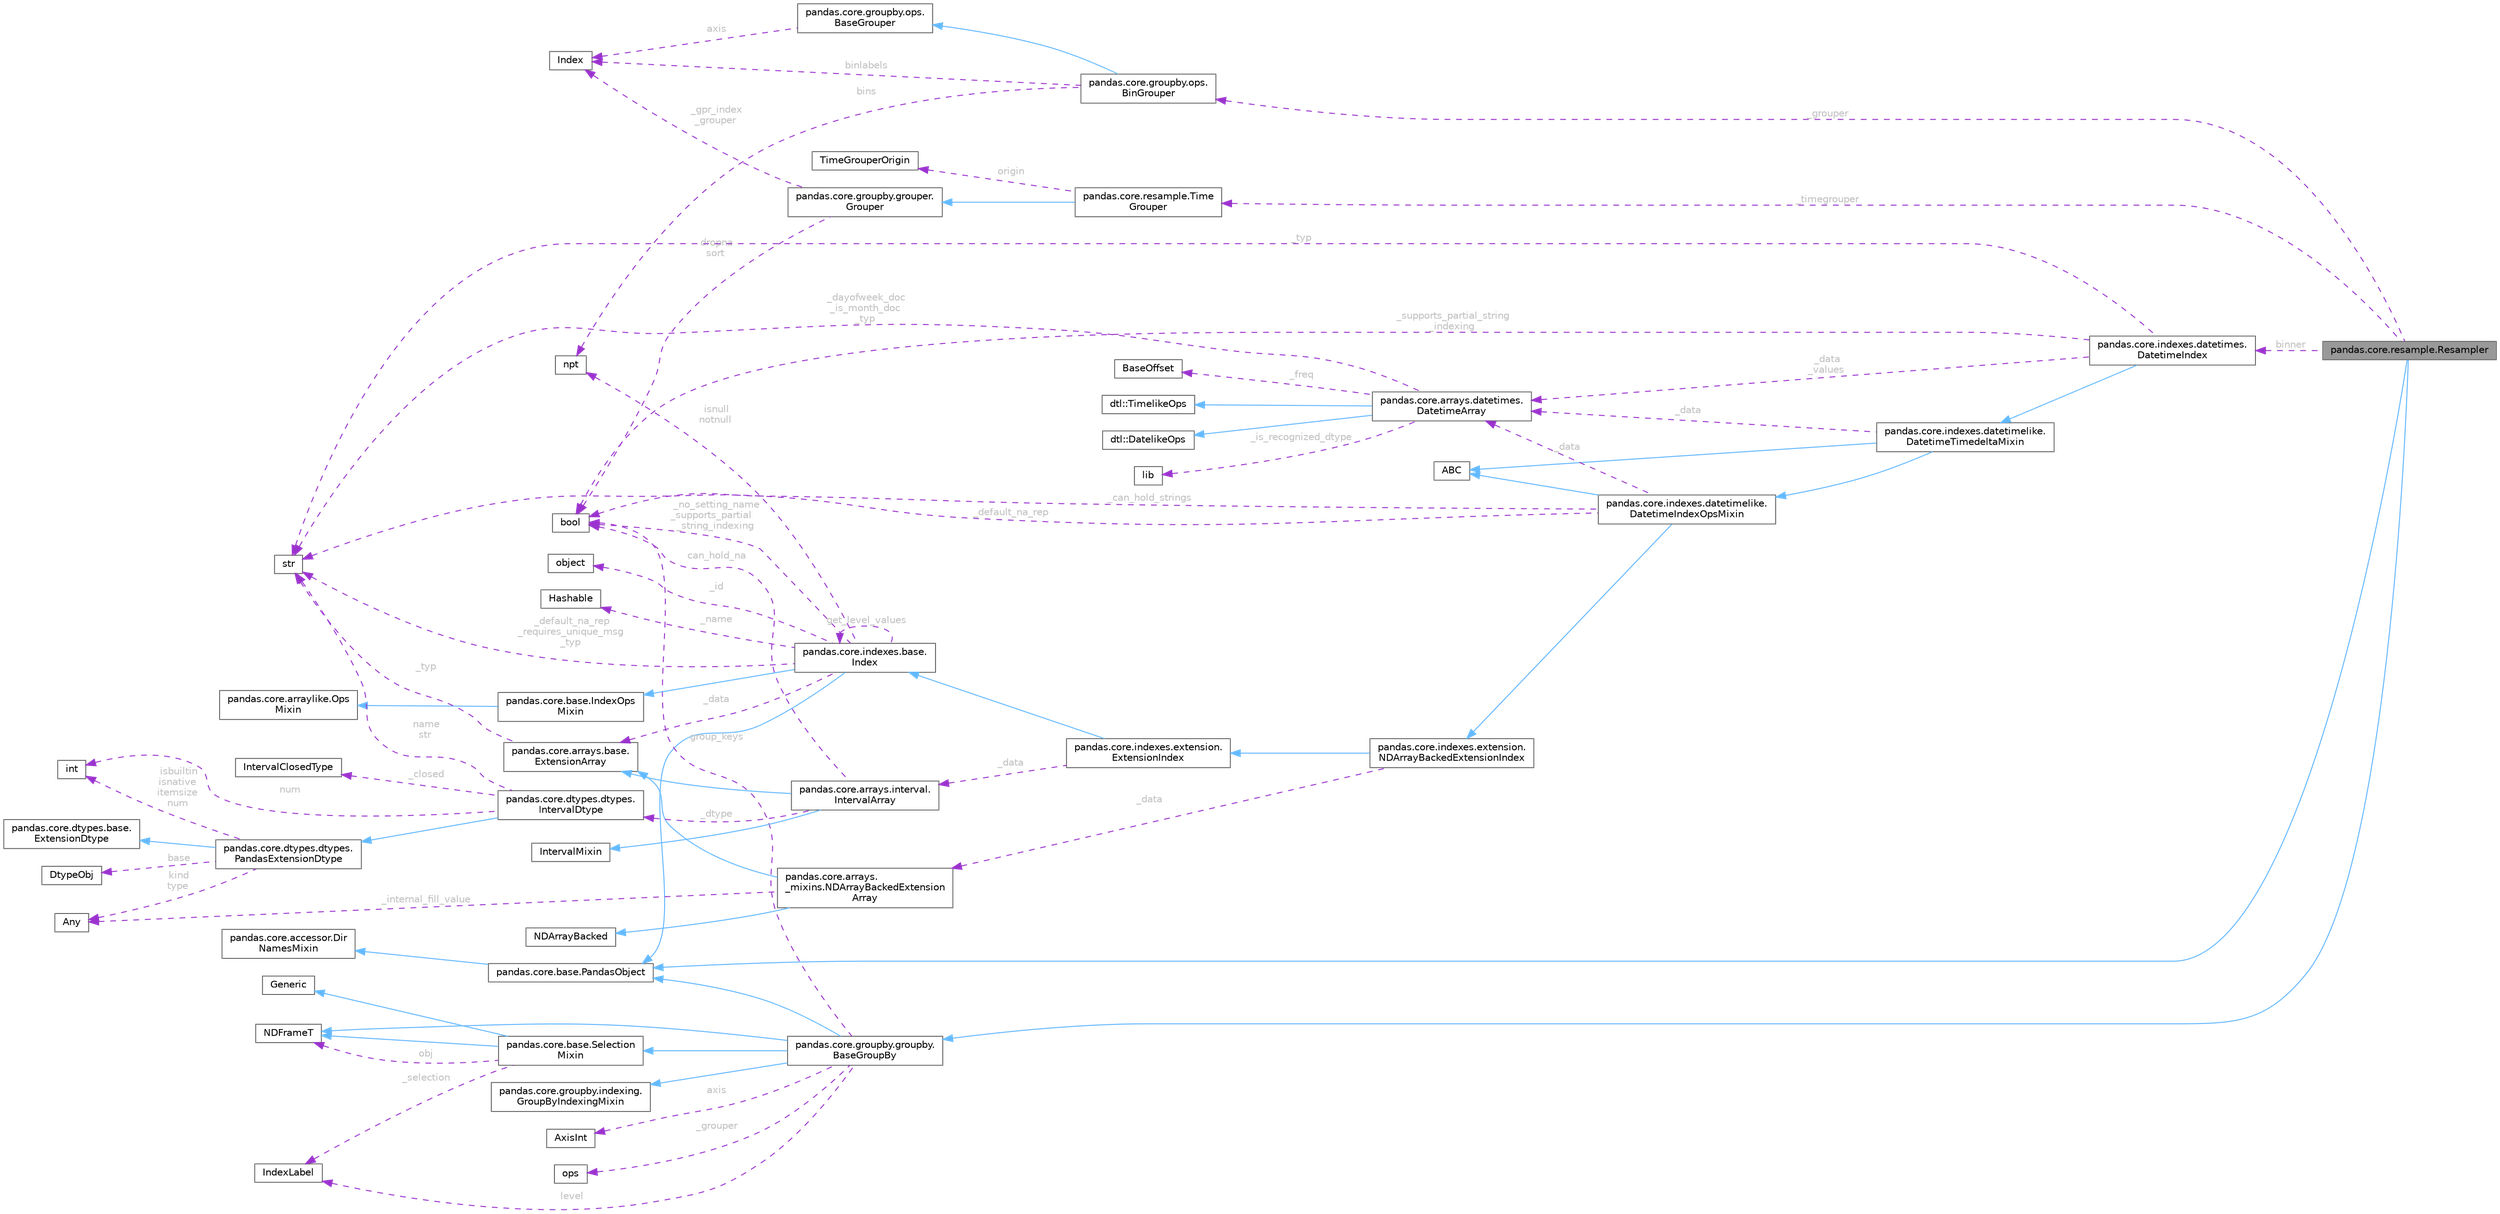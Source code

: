 digraph "pandas.core.resample.Resampler"
{
 // LATEX_PDF_SIZE
  bgcolor="transparent";
  edge [fontname=Helvetica,fontsize=10,labelfontname=Helvetica,labelfontsize=10];
  node [fontname=Helvetica,fontsize=10,shape=box,height=0.2,width=0.4];
  rankdir="LR";
  Node1 [id="Node000001",label="pandas.core.resample.Resampler",height=0.2,width=0.4,color="gray40", fillcolor="grey60", style="filled", fontcolor="black",tooltip=" "];
  Node2 -> Node1 [id="edge74_Node000001_Node000002",dir="back",color="steelblue1",style="solid",tooltip=" "];
  Node2 [id="Node000002",label="pandas.core.groupby.groupby.\lBaseGroupBy",height=0.2,width=0.4,color="gray40", fillcolor="white", style="filled",URL="$classpandas_1_1core_1_1groupby_1_1groupby_1_1BaseGroupBy.html",tooltip=" "];
  Node3 -> Node2 [id="edge75_Node000002_Node000003",dir="back",color="steelblue1",style="solid",tooltip=" "];
  Node3 [id="Node000003",label="pandas.core.base.PandasObject",height=0.2,width=0.4,color="gray40", fillcolor="white", style="filled",URL="$classpandas_1_1core_1_1base_1_1PandasObject.html",tooltip=" "];
  Node4 -> Node3 [id="edge76_Node000003_Node000004",dir="back",color="steelblue1",style="solid",tooltip=" "];
  Node4 [id="Node000004",label="pandas.core.accessor.Dir\lNamesMixin",height=0.2,width=0.4,color="gray40", fillcolor="white", style="filled",URL="$classpandas_1_1core_1_1accessor_1_1DirNamesMixin.html",tooltip=" "];
  Node5 -> Node2 [id="edge77_Node000002_Node000005",dir="back",color="steelblue1",style="solid",tooltip=" "];
  Node5 [id="Node000005",label="pandas.core.base.Selection\lMixin",height=0.2,width=0.4,color="gray40", fillcolor="white", style="filled",URL="$classpandas_1_1core_1_1base_1_1SelectionMixin.html",tooltip=" "];
  Node6 -> Node5 [id="edge78_Node000005_Node000006",dir="back",color="steelblue1",style="solid",tooltip=" "];
  Node6 [id="Node000006",label="Generic",height=0.2,width=0.4,color="gray40", fillcolor="white", style="filled",tooltip=" "];
  Node7 -> Node5 [id="edge79_Node000005_Node000007",dir="back",color="steelblue1",style="solid",tooltip=" "];
  Node7 [id="Node000007",label="NDFrameT",height=0.2,width=0.4,color="gray40", fillcolor="white", style="filled",tooltip=" "];
  Node7 -> Node5 [id="edge80_Node000005_Node000007",dir="back",color="darkorchid3",style="dashed",tooltip=" ",label=" obj",fontcolor="grey" ];
  Node8 -> Node5 [id="edge81_Node000005_Node000008",dir="back",color="darkorchid3",style="dashed",tooltip=" ",label=" _selection",fontcolor="grey" ];
  Node8 [id="Node000008",label="IndexLabel",height=0.2,width=0.4,color="gray40", fillcolor="white", style="filled",tooltip=" "];
  Node7 -> Node2 [id="edge82_Node000002_Node000007",dir="back",color="steelblue1",style="solid",tooltip=" "];
  Node9 -> Node2 [id="edge83_Node000002_Node000009",dir="back",color="steelblue1",style="solid",tooltip=" "];
  Node9 [id="Node000009",label="pandas.core.groupby.indexing.\lGroupByIndexingMixin",height=0.2,width=0.4,color="gray40", fillcolor="white", style="filled",URL="$classpandas_1_1core_1_1groupby_1_1indexing_1_1GroupByIndexingMixin.html",tooltip=" "];
  Node10 -> Node2 [id="edge84_Node000002_Node000010",dir="back",color="darkorchid3",style="dashed",tooltip=" ",label=" axis",fontcolor="grey" ];
  Node10 [id="Node000010",label="AxisInt",height=0.2,width=0.4,color="gray40", fillcolor="white", style="filled",tooltip=" "];
  Node11 -> Node2 [id="edge85_Node000002_Node000011",dir="back",color="darkorchid3",style="dashed",tooltip=" ",label=" _grouper",fontcolor="grey" ];
  Node11 [id="Node000011",label="ops",height=0.2,width=0.4,color="gray40", fillcolor="white", style="filled",tooltip=" "];
  Node8 -> Node2 [id="edge86_Node000002_Node000008",dir="back",color="darkorchid3",style="dashed",tooltip=" ",label=" level",fontcolor="grey" ];
  Node12 -> Node2 [id="edge87_Node000002_Node000012",dir="back",color="darkorchid3",style="dashed",tooltip=" ",label=" group_keys",fontcolor="grey" ];
  Node12 [id="Node000012",label="bool",height=0.2,width=0.4,color="gray40", fillcolor="white", style="filled",tooltip=" "];
  Node3 -> Node1 [id="edge88_Node000001_Node000003",dir="back",color="steelblue1",style="solid",tooltip=" "];
  Node13 -> Node1 [id="edge89_Node000001_Node000013",dir="back",color="darkorchid3",style="dashed",tooltip=" ",label=" _grouper",fontcolor="grey" ];
  Node13 [id="Node000013",label="pandas.core.groupby.ops.\lBinGrouper",height=0.2,width=0.4,color="gray40", fillcolor="white", style="filled",URL="$classpandas_1_1core_1_1groupby_1_1ops_1_1BinGrouper.html",tooltip=" "];
  Node14 -> Node13 [id="edge90_Node000013_Node000014",dir="back",color="steelblue1",style="solid",tooltip=" "];
  Node14 [id="Node000014",label="pandas.core.groupby.ops.\lBaseGrouper",height=0.2,width=0.4,color="gray40", fillcolor="white", style="filled",URL="$classpandas_1_1core_1_1groupby_1_1ops_1_1BaseGrouper.html",tooltip=" "];
  Node15 -> Node14 [id="edge91_Node000014_Node000015",dir="back",color="darkorchid3",style="dashed",tooltip=" ",label=" axis",fontcolor="grey" ];
  Node15 [id="Node000015",label="Index",height=0.2,width=0.4,color="gray40", fillcolor="white", style="filled",tooltip=" "];
  Node16 -> Node13 [id="edge92_Node000013_Node000016",dir="back",color="darkorchid3",style="dashed",tooltip=" ",label=" bins",fontcolor="grey" ];
  Node16 [id="Node000016",label="npt",height=0.2,width=0.4,color="gray40", fillcolor="white", style="filled",tooltip=" "];
  Node15 -> Node13 [id="edge93_Node000013_Node000015",dir="back",color="darkorchid3",style="dashed",tooltip=" ",label=" binlabels",fontcolor="grey" ];
  Node17 -> Node1 [id="edge94_Node000001_Node000017",dir="back",color="darkorchid3",style="dashed",tooltip=" ",label=" _timegrouper",fontcolor="grey" ];
  Node17 [id="Node000017",label="pandas.core.resample.Time\lGrouper",height=0.2,width=0.4,color="gray40", fillcolor="white", style="filled",URL="$classpandas_1_1core_1_1resample_1_1TimeGrouper.html",tooltip=" "];
  Node18 -> Node17 [id="edge95_Node000017_Node000018",dir="back",color="steelblue1",style="solid",tooltip=" "];
  Node18 [id="Node000018",label="pandas.core.groupby.grouper.\lGrouper",height=0.2,width=0.4,color="gray40", fillcolor="white", style="filled",URL="$classpandas_1_1core_1_1groupby_1_1grouper_1_1Grouper.html",tooltip=" "];
  Node12 -> Node18 [id="edge96_Node000018_Node000012",dir="back",color="darkorchid3",style="dashed",tooltip=" ",label=" dropna\nsort",fontcolor="grey" ];
  Node15 -> Node18 [id="edge97_Node000018_Node000015",dir="back",color="darkorchid3",style="dashed",tooltip=" ",label=" _gpr_index\n_grouper",fontcolor="grey" ];
  Node19 -> Node17 [id="edge98_Node000017_Node000019",dir="back",color="darkorchid3",style="dashed",tooltip=" ",label=" origin",fontcolor="grey" ];
  Node19 [id="Node000019",label="TimeGrouperOrigin",height=0.2,width=0.4,color="gray40", fillcolor="white", style="filled",tooltip=" "];
  Node20 -> Node1 [id="edge99_Node000001_Node000020",dir="back",color="darkorchid3",style="dashed",tooltip=" ",label=" binner",fontcolor="grey" ];
  Node20 [id="Node000020",label="pandas.core.indexes.datetimes.\lDatetimeIndex",height=0.2,width=0.4,color="gray40", fillcolor="white", style="filled",URL="$classpandas_1_1core_1_1indexes_1_1datetimes_1_1DatetimeIndex.html",tooltip=" "];
  Node21 -> Node20 [id="edge100_Node000020_Node000021",dir="back",color="steelblue1",style="solid",tooltip=" "];
  Node21 [id="Node000021",label="pandas.core.indexes.datetimelike.\lDatetimeTimedeltaMixin",height=0.2,width=0.4,color="gray40", fillcolor="white", style="filled",URL="$classpandas_1_1core_1_1indexes_1_1datetimelike_1_1DatetimeTimedeltaMixin.html",tooltip=" "];
  Node22 -> Node21 [id="edge101_Node000021_Node000022",dir="back",color="steelblue1",style="solid",tooltip=" "];
  Node22 [id="Node000022",label="pandas.core.indexes.datetimelike.\lDatetimeIndexOpsMixin",height=0.2,width=0.4,color="gray40", fillcolor="white", style="filled",URL="$classpandas_1_1core_1_1indexes_1_1datetimelike_1_1DatetimeIndexOpsMixin.html",tooltip=" "];
  Node23 -> Node22 [id="edge102_Node000022_Node000023",dir="back",color="steelblue1",style="solid",tooltip=" "];
  Node23 [id="Node000023",label="pandas.core.indexes.extension.\lNDArrayBackedExtensionIndex",height=0.2,width=0.4,color="gray40", fillcolor="white", style="filled",URL="$classpandas_1_1core_1_1indexes_1_1extension_1_1NDArrayBackedExtensionIndex.html",tooltip=" "];
  Node24 -> Node23 [id="edge103_Node000023_Node000024",dir="back",color="steelblue1",style="solid",tooltip=" "];
  Node24 [id="Node000024",label="pandas.core.indexes.extension.\lExtensionIndex",height=0.2,width=0.4,color="gray40", fillcolor="white", style="filled",URL="$classpandas_1_1core_1_1indexes_1_1extension_1_1ExtensionIndex.html",tooltip=" "];
  Node25 -> Node24 [id="edge104_Node000024_Node000025",dir="back",color="steelblue1",style="solid",tooltip=" "];
  Node25 [id="Node000025",label="pandas.core.indexes.base.\lIndex",height=0.2,width=0.4,color="gray40", fillcolor="white", style="filled",URL="$classpandas_1_1core_1_1indexes_1_1base_1_1Index.html",tooltip=" "];
  Node26 -> Node25 [id="edge105_Node000025_Node000026",dir="back",color="steelblue1",style="solid",tooltip=" "];
  Node26 [id="Node000026",label="pandas.core.base.IndexOps\lMixin",height=0.2,width=0.4,color="gray40", fillcolor="white", style="filled",URL="$classpandas_1_1core_1_1base_1_1IndexOpsMixin.html",tooltip=" "];
  Node27 -> Node26 [id="edge106_Node000026_Node000027",dir="back",color="steelblue1",style="solid",tooltip=" "];
  Node27 [id="Node000027",label="pandas.core.arraylike.Ops\lMixin",height=0.2,width=0.4,color="gray40", fillcolor="white", style="filled",URL="$classpandas_1_1core_1_1arraylike_1_1OpsMixin.html",tooltip=" "];
  Node3 -> Node25 [id="edge107_Node000025_Node000003",dir="back",color="steelblue1",style="solid",tooltip=" "];
  Node28 -> Node25 [id="edge108_Node000025_Node000028",dir="back",color="darkorchid3",style="dashed",tooltip=" ",label=" _default_na_rep\n_requires_unique_msg\n_typ",fontcolor="grey" ];
  Node28 [id="Node000028",label="str",height=0.2,width=0.4,color="gray40", fillcolor="white", style="filled",tooltip=" "];
  Node29 -> Node25 [id="edge109_Node000025_Node000029",dir="back",color="darkorchid3",style="dashed",tooltip=" ",label=" _data",fontcolor="grey" ];
  Node29 [id="Node000029",label="pandas.core.arrays.base.\lExtensionArray",height=0.2,width=0.4,color="gray40", fillcolor="white", style="filled",URL="$classpandas_1_1core_1_1arrays_1_1base_1_1ExtensionArray.html",tooltip=" "];
  Node28 -> Node29 [id="edge110_Node000029_Node000028",dir="back",color="darkorchid3",style="dashed",tooltip=" ",label=" _typ",fontcolor="grey" ];
  Node30 -> Node25 [id="edge111_Node000025_Node000030",dir="back",color="darkorchid3",style="dashed",tooltip=" ",label=" _id",fontcolor="grey" ];
  Node30 [id="Node000030",label="object",height=0.2,width=0.4,color="gray40", fillcolor="white", style="filled",tooltip=" "];
  Node31 -> Node25 [id="edge112_Node000025_Node000031",dir="back",color="darkorchid3",style="dashed",tooltip=" ",label=" _name",fontcolor="grey" ];
  Node31 [id="Node000031",label="Hashable",height=0.2,width=0.4,color="gray40", fillcolor="white", style="filled",tooltip=" "];
  Node12 -> Node25 [id="edge113_Node000025_Node000012",dir="back",color="darkorchid3",style="dashed",tooltip=" ",label=" _no_setting_name\n_supports_partial\l_string_indexing",fontcolor="grey" ];
  Node25 -> Node25 [id="edge114_Node000025_Node000025",dir="back",color="darkorchid3",style="dashed",tooltip=" ",label=" get_level_values",fontcolor="grey" ];
  Node16 -> Node25 [id="edge115_Node000025_Node000016",dir="back",color="darkorchid3",style="dashed",tooltip=" ",label=" isnull\nnotnull",fontcolor="grey" ];
  Node32 -> Node24 [id="edge116_Node000024_Node000032",dir="back",color="darkorchid3",style="dashed",tooltip=" ",label=" _data",fontcolor="grey" ];
  Node32 [id="Node000032",label="pandas.core.arrays.interval.\lIntervalArray",height=0.2,width=0.4,color="gray40", fillcolor="white", style="filled",URL="$classpandas_1_1core_1_1arrays_1_1interval_1_1IntervalArray.html",tooltip=" "];
  Node33 -> Node32 [id="edge117_Node000032_Node000033",dir="back",color="steelblue1",style="solid",tooltip=" "];
  Node33 [id="Node000033",label="IntervalMixin",height=0.2,width=0.4,color="gray40", fillcolor="white", style="filled",tooltip=" "];
  Node29 -> Node32 [id="edge118_Node000032_Node000029",dir="back",color="steelblue1",style="solid",tooltip=" "];
  Node12 -> Node32 [id="edge119_Node000032_Node000012",dir="back",color="darkorchid3",style="dashed",tooltip=" ",label=" can_hold_na",fontcolor="grey" ];
  Node34 -> Node32 [id="edge120_Node000032_Node000034",dir="back",color="darkorchid3",style="dashed",tooltip=" ",label=" _dtype",fontcolor="grey" ];
  Node34 [id="Node000034",label="pandas.core.dtypes.dtypes.\lIntervalDtype",height=0.2,width=0.4,color="gray40", fillcolor="white", style="filled",URL="$classpandas_1_1core_1_1dtypes_1_1dtypes_1_1IntervalDtype.html",tooltip=" "];
  Node35 -> Node34 [id="edge121_Node000034_Node000035",dir="back",color="steelblue1",style="solid",tooltip=" "];
  Node35 [id="Node000035",label="pandas.core.dtypes.dtypes.\lPandasExtensionDtype",height=0.2,width=0.4,color="gray40", fillcolor="white", style="filled",URL="$classpandas_1_1core_1_1dtypes_1_1dtypes_1_1PandasExtensionDtype.html",tooltip=" "];
  Node36 -> Node35 [id="edge122_Node000035_Node000036",dir="back",color="steelblue1",style="solid",tooltip=" "];
  Node36 [id="Node000036",label="pandas.core.dtypes.base.\lExtensionDtype",height=0.2,width=0.4,color="gray40", fillcolor="white", style="filled",URL="$classpandas_1_1core_1_1dtypes_1_1base_1_1ExtensionDtype.html",tooltip=" "];
  Node37 -> Node35 [id="edge123_Node000035_Node000037",dir="back",color="darkorchid3",style="dashed",tooltip=" ",label=" kind\ntype",fontcolor="grey" ];
  Node37 [id="Node000037",label="Any",height=0.2,width=0.4,color="gray40", fillcolor="white", style="filled",tooltip=" "];
  Node38 -> Node35 [id="edge124_Node000035_Node000038",dir="back",color="darkorchid3",style="dashed",tooltip=" ",label=" isbuiltin\nisnative\nitemsize\nnum",fontcolor="grey" ];
  Node38 [id="Node000038",label="int",height=0.2,width=0.4,color="gray40", fillcolor="white", style="filled",tooltip=" "];
  Node39 -> Node35 [id="edge125_Node000035_Node000039",dir="back",color="darkorchid3",style="dashed",tooltip=" ",label=" base",fontcolor="grey" ];
  Node39 [id="Node000039",label="DtypeObj",height=0.2,width=0.4,color="gray40", fillcolor="white", style="filled",tooltip=" "];
  Node28 -> Node34 [id="edge126_Node000034_Node000028",dir="back",color="darkorchid3",style="dashed",tooltip=" ",label=" name\nstr",fontcolor="grey" ];
  Node38 -> Node34 [id="edge127_Node000034_Node000038",dir="back",color="darkorchid3",style="dashed",tooltip=" ",label=" num",fontcolor="grey" ];
  Node40 -> Node34 [id="edge128_Node000034_Node000040",dir="back",color="darkorchid3",style="dashed",tooltip=" ",label=" _closed",fontcolor="grey" ];
  Node40 [id="Node000040",label="IntervalClosedType",height=0.2,width=0.4,color="gray40", fillcolor="white", style="filled",tooltip=" "];
  Node41 -> Node23 [id="edge129_Node000023_Node000041",dir="back",color="darkorchid3",style="dashed",tooltip=" ",label=" _data",fontcolor="grey" ];
  Node41 [id="Node000041",label="pandas.core.arrays.\l_mixins.NDArrayBackedExtension\lArray",height=0.2,width=0.4,color="gray40", fillcolor="white", style="filled",URL="$classpandas_1_1core_1_1arrays_1_1__mixins_1_1NDArrayBackedExtensionArray.html",tooltip=" "];
  Node42 -> Node41 [id="edge130_Node000041_Node000042",dir="back",color="steelblue1",style="solid",tooltip=" "];
  Node42 [id="Node000042",label="NDArrayBacked",height=0.2,width=0.4,color="gray40", fillcolor="white", style="filled",tooltip=" "];
  Node29 -> Node41 [id="edge131_Node000041_Node000029",dir="back",color="steelblue1",style="solid",tooltip=" "];
  Node37 -> Node41 [id="edge132_Node000041_Node000037",dir="back",color="darkorchid3",style="dashed",tooltip=" ",label=" _internal_fill_value",fontcolor="grey" ];
  Node43 -> Node22 [id="edge133_Node000022_Node000043",dir="back",color="steelblue1",style="solid",tooltip=" "];
  Node43 [id="Node000043",label="ABC",height=0.2,width=0.4,color="gray40", fillcolor="white", style="filled",tooltip=" "];
  Node12 -> Node22 [id="edge134_Node000022_Node000012",dir="back",color="darkorchid3",style="dashed",tooltip=" ",label=" _can_hold_strings",fontcolor="grey" ];
  Node44 -> Node22 [id="edge135_Node000022_Node000044",dir="back",color="darkorchid3",style="dashed",tooltip=" ",label=" _data",fontcolor="grey" ];
  Node44 [id="Node000044",label="pandas.core.arrays.datetimes.\lDatetimeArray",height=0.2,width=0.4,color="gray40", fillcolor="white", style="filled",URL="$classpandas_1_1core_1_1arrays_1_1datetimes_1_1DatetimeArray.html",tooltip=" "];
  Node45 -> Node44 [id="edge136_Node000044_Node000045",dir="back",color="steelblue1",style="solid",tooltip=" "];
  Node45 [id="Node000045",label="dtl::TimelikeOps",height=0.2,width=0.4,color="gray40", fillcolor="white", style="filled",tooltip=" "];
  Node46 -> Node44 [id="edge137_Node000044_Node000046",dir="back",color="steelblue1",style="solid",tooltip=" "];
  Node46 [id="Node000046",label="dtl::DatelikeOps",height=0.2,width=0.4,color="gray40", fillcolor="white", style="filled",tooltip=" "];
  Node28 -> Node44 [id="edge138_Node000044_Node000028",dir="back",color="darkorchid3",style="dashed",tooltip=" ",label=" _dayofweek_doc\n_is_month_doc\n_typ",fontcolor="grey" ];
  Node47 -> Node44 [id="edge139_Node000044_Node000047",dir="back",color="darkorchid3",style="dashed",tooltip=" ",label=" _is_recognized_dtype",fontcolor="grey" ];
  Node47 [id="Node000047",label="lib",height=0.2,width=0.4,color="gray40", fillcolor="white", style="filled",tooltip=" "];
  Node48 -> Node44 [id="edge140_Node000044_Node000048",dir="back",color="darkorchid3",style="dashed",tooltip=" ",label=" _freq",fontcolor="grey" ];
  Node48 [id="Node000048",label="BaseOffset",height=0.2,width=0.4,color="gray40", fillcolor="white", style="filled",tooltip=" "];
  Node28 -> Node22 [id="edge141_Node000022_Node000028",dir="back",color="darkorchid3",style="dashed",tooltip=" ",label=" _default_na_rep",fontcolor="grey" ];
  Node43 -> Node21 [id="edge142_Node000021_Node000043",dir="back",color="steelblue1",style="solid",tooltip=" "];
  Node44 -> Node21 [id="edge143_Node000021_Node000044",dir="back",color="darkorchid3",style="dashed",tooltip=" ",label=" _data",fontcolor="grey" ];
  Node28 -> Node20 [id="edge144_Node000020_Node000028",dir="back",color="darkorchid3",style="dashed",tooltip=" ",label=" _typ",fontcolor="grey" ];
  Node12 -> Node20 [id="edge145_Node000020_Node000012",dir="back",color="darkorchid3",style="dashed",tooltip=" ",label=" _supports_partial_string\l_indexing",fontcolor="grey" ];
  Node44 -> Node20 [id="edge146_Node000020_Node000044",dir="back",color="darkorchid3",style="dashed",tooltip=" ",label=" _data\n_values",fontcolor="grey" ];
}
